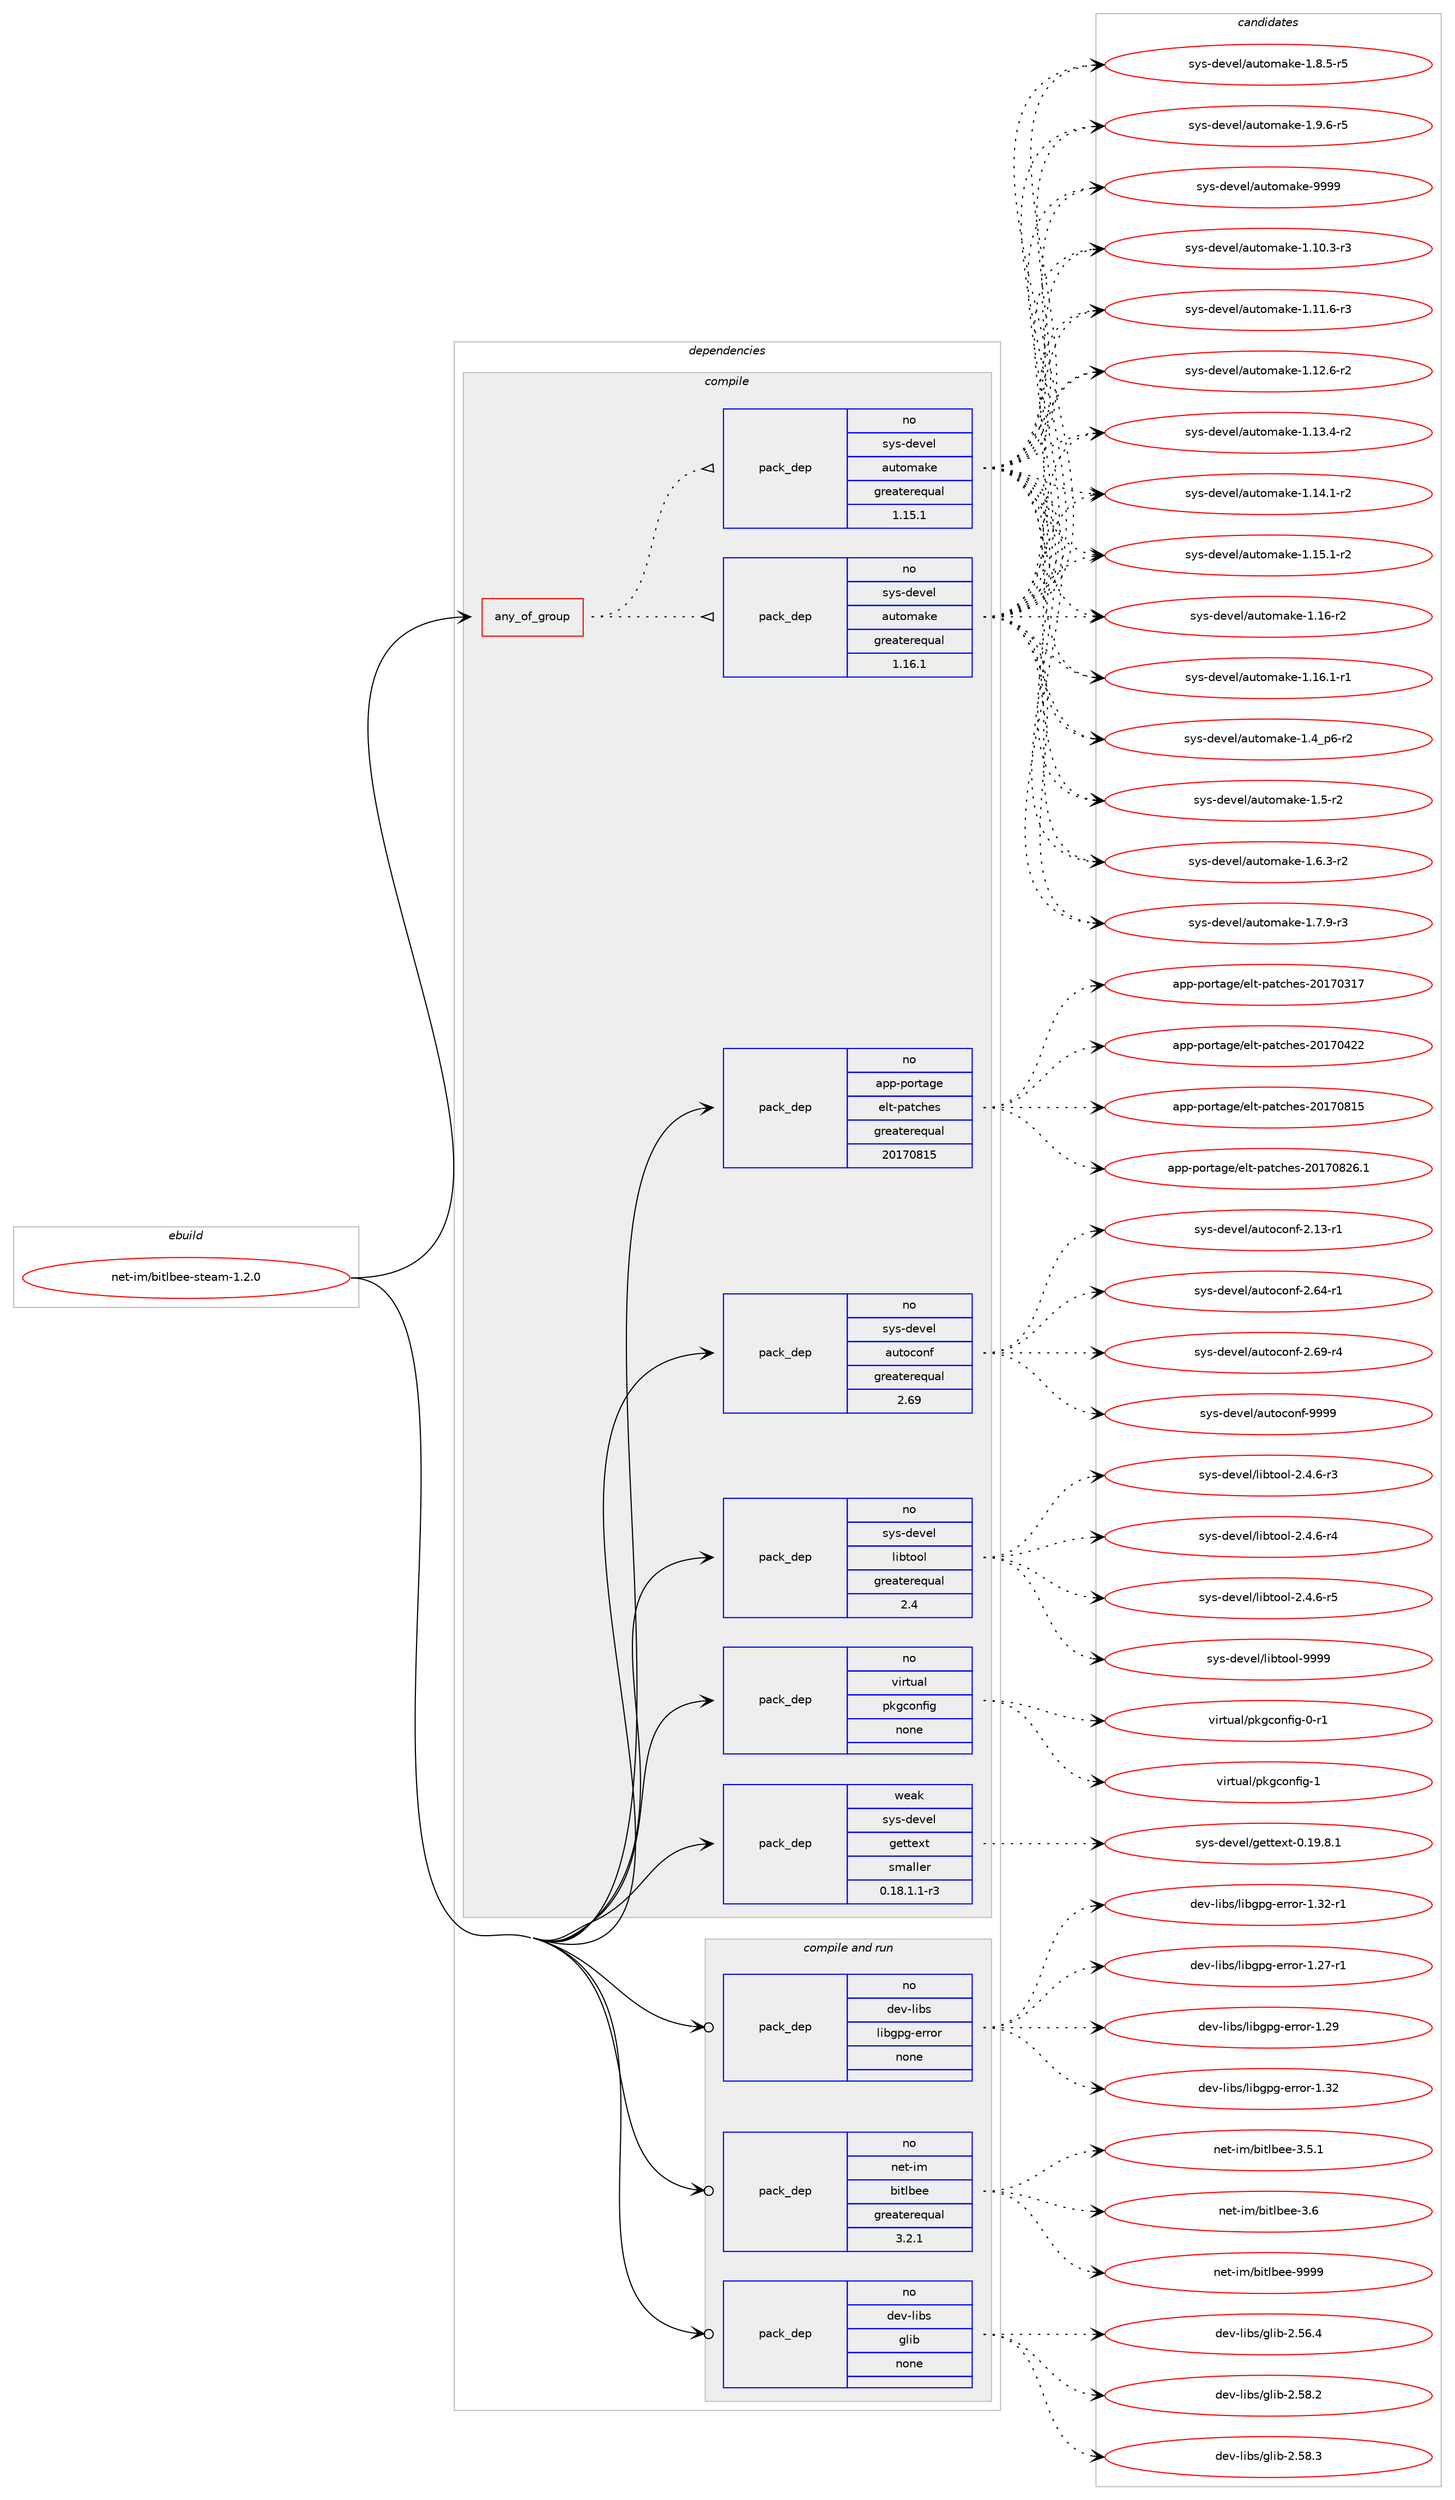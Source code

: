 digraph prolog {

# *************
# Graph options
# *************

newrank=true;
concentrate=true;
compound=true;
graph [rankdir=LR,fontname=Helvetica,fontsize=10,ranksep=1.5];#, ranksep=2.5, nodesep=0.2];
edge  [arrowhead=vee];
node  [fontname=Helvetica,fontsize=10];

# **********
# The ebuild
# **********

subgraph cluster_leftcol {
color=gray;
rank=same;
label=<<i>ebuild</i>>;
id [label="net-im/bitlbee-steam-1.2.0", color=red, width=4, href="../net-im/bitlbee-steam-1.2.0.svg"];
}

# ****************
# The dependencies
# ****************

subgraph cluster_midcol {
color=gray;
label=<<i>dependencies</i>>;
subgraph cluster_compile {
fillcolor="#eeeeee";
style=filled;
label=<<i>compile</i>>;
subgraph any26028 {
dependency1654449 [label=<<TABLE BORDER="0" CELLBORDER="1" CELLSPACING="0" CELLPADDING="4"><TR><TD CELLPADDING="10">any_of_group</TD></TR></TABLE>>, shape=none, color=red];subgraph pack1182713 {
dependency1654450 [label=<<TABLE BORDER="0" CELLBORDER="1" CELLSPACING="0" CELLPADDING="4" WIDTH="220"><TR><TD ROWSPAN="6" CELLPADDING="30">pack_dep</TD></TR><TR><TD WIDTH="110">no</TD></TR><TR><TD>sys-devel</TD></TR><TR><TD>automake</TD></TR><TR><TD>greaterequal</TD></TR><TR><TD>1.16.1</TD></TR></TABLE>>, shape=none, color=blue];
}
dependency1654449:e -> dependency1654450:w [weight=20,style="dotted",arrowhead="oinv"];
subgraph pack1182714 {
dependency1654451 [label=<<TABLE BORDER="0" CELLBORDER="1" CELLSPACING="0" CELLPADDING="4" WIDTH="220"><TR><TD ROWSPAN="6" CELLPADDING="30">pack_dep</TD></TR><TR><TD WIDTH="110">no</TD></TR><TR><TD>sys-devel</TD></TR><TR><TD>automake</TD></TR><TR><TD>greaterequal</TD></TR><TR><TD>1.15.1</TD></TR></TABLE>>, shape=none, color=blue];
}
dependency1654449:e -> dependency1654451:w [weight=20,style="dotted",arrowhead="oinv"];
}
id:e -> dependency1654449:w [weight=20,style="solid",arrowhead="vee"];
subgraph pack1182715 {
dependency1654452 [label=<<TABLE BORDER="0" CELLBORDER="1" CELLSPACING="0" CELLPADDING="4" WIDTH="220"><TR><TD ROWSPAN="6" CELLPADDING="30">pack_dep</TD></TR><TR><TD WIDTH="110">no</TD></TR><TR><TD>app-portage</TD></TR><TR><TD>elt-patches</TD></TR><TR><TD>greaterequal</TD></TR><TR><TD>20170815</TD></TR></TABLE>>, shape=none, color=blue];
}
id:e -> dependency1654452:w [weight=20,style="solid",arrowhead="vee"];
subgraph pack1182716 {
dependency1654453 [label=<<TABLE BORDER="0" CELLBORDER="1" CELLSPACING="0" CELLPADDING="4" WIDTH="220"><TR><TD ROWSPAN="6" CELLPADDING="30">pack_dep</TD></TR><TR><TD WIDTH="110">no</TD></TR><TR><TD>sys-devel</TD></TR><TR><TD>autoconf</TD></TR><TR><TD>greaterequal</TD></TR><TR><TD>2.69</TD></TR></TABLE>>, shape=none, color=blue];
}
id:e -> dependency1654453:w [weight=20,style="solid",arrowhead="vee"];
subgraph pack1182717 {
dependency1654454 [label=<<TABLE BORDER="0" CELLBORDER="1" CELLSPACING="0" CELLPADDING="4" WIDTH="220"><TR><TD ROWSPAN="6" CELLPADDING="30">pack_dep</TD></TR><TR><TD WIDTH="110">no</TD></TR><TR><TD>sys-devel</TD></TR><TR><TD>libtool</TD></TR><TR><TD>greaterequal</TD></TR><TR><TD>2.4</TD></TR></TABLE>>, shape=none, color=blue];
}
id:e -> dependency1654454:w [weight=20,style="solid",arrowhead="vee"];
subgraph pack1182718 {
dependency1654455 [label=<<TABLE BORDER="0" CELLBORDER="1" CELLSPACING="0" CELLPADDING="4" WIDTH="220"><TR><TD ROWSPAN="6" CELLPADDING="30">pack_dep</TD></TR><TR><TD WIDTH="110">no</TD></TR><TR><TD>virtual</TD></TR><TR><TD>pkgconfig</TD></TR><TR><TD>none</TD></TR><TR><TD></TD></TR></TABLE>>, shape=none, color=blue];
}
id:e -> dependency1654455:w [weight=20,style="solid",arrowhead="vee"];
subgraph pack1182719 {
dependency1654456 [label=<<TABLE BORDER="0" CELLBORDER="1" CELLSPACING="0" CELLPADDING="4" WIDTH="220"><TR><TD ROWSPAN="6" CELLPADDING="30">pack_dep</TD></TR><TR><TD WIDTH="110">weak</TD></TR><TR><TD>sys-devel</TD></TR><TR><TD>gettext</TD></TR><TR><TD>smaller</TD></TR><TR><TD>0.18.1.1-r3</TD></TR></TABLE>>, shape=none, color=blue];
}
id:e -> dependency1654456:w [weight=20,style="solid",arrowhead="vee"];
}
subgraph cluster_compileandrun {
fillcolor="#eeeeee";
style=filled;
label=<<i>compile and run</i>>;
subgraph pack1182720 {
dependency1654457 [label=<<TABLE BORDER="0" CELLBORDER="1" CELLSPACING="0" CELLPADDING="4" WIDTH="220"><TR><TD ROWSPAN="6" CELLPADDING="30">pack_dep</TD></TR><TR><TD WIDTH="110">no</TD></TR><TR><TD>dev-libs</TD></TR><TR><TD>glib</TD></TR><TR><TD>none</TD></TR><TR><TD></TD></TR></TABLE>>, shape=none, color=blue];
}
id:e -> dependency1654457:w [weight=20,style="solid",arrowhead="odotvee"];
subgraph pack1182721 {
dependency1654458 [label=<<TABLE BORDER="0" CELLBORDER="1" CELLSPACING="0" CELLPADDING="4" WIDTH="220"><TR><TD ROWSPAN="6" CELLPADDING="30">pack_dep</TD></TR><TR><TD WIDTH="110">no</TD></TR><TR><TD>dev-libs</TD></TR><TR><TD>libgpg-error</TD></TR><TR><TD>none</TD></TR><TR><TD></TD></TR></TABLE>>, shape=none, color=blue];
}
id:e -> dependency1654458:w [weight=20,style="solid",arrowhead="odotvee"];
subgraph pack1182722 {
dependency1654459 [label=<<TABLE BORDER="0" CELLBORDER="1" CELLSPACING="0" CELLPADDING="4" WIDTH="220"><TR><TD ROWSPAN="6" CELLPADDING="30">pack_dep</TD></TR><TR><TD WIDTH="110">no</TD></TR><TR><TD>net-im</TD></TR><TR><TD>bitlbee</TD></TR><TR><TD>greaterequal</TD></TR><TR><TD>3.2.1</TD></TR></TABLE>>, shape=none, color=blue];
}
id:e -> dependency1654459:w [weight=20,style="solid",arrowhead="odotvee"];
}
subgraph cluster_run {
fillcolor="#eeeeee";
style=filled;
label=<<i>run</i>>;
}
}

# **************
# The candidates
# **************

subgraph cluster_choices {
rank=same;
color=gray;
label=<<i>candidates</i>>;

subgraph choice1182713 {
color=black;
nodesep=1;
choice11512111545100101118101108479711711611110997107101454946494846514511451 [label="sys-devel/automake-1.10.3-r3", color=red, width=4,href="../sys-devel/automake-1.10.3-r3.svg"];
choice11512111545100101118101108479711711611110997107101454946494946544511451 [label="sys-devel/automake-1.11.6-r3", color=red, width=4,href="../sys-devel/automake-1.11.6-r3.svg"];
choice11512111545100101118101108479711711611110997107101454946495046544511450 [label="sys-devel/automake-1.12.6-r2", color=red, width=4,href="../sys-devel/automake-1.12.6-r2.svg"];
choice11512111545100101118101108479711711611110997107101454946495146524511450 [label="sys-devel/automake-1.13.4-r2", color=red, width=4,href="../sys-devel/automake-1.13.4-r2.svg"];
choice11512111545100101118101108479711711611110997107101454946495246494511450 [label="sys-devel/automake-1.14.1-r2", color=red, width=4,href="../sys-devel/automake-1.14.1-r2.svg"];
choice11512111545100101118101108479711711611110997107101454946495346494511450 [label="sys-devel/automake-1.15.1-r2", color=red, width=4,href="../sys-devel/automake-1.15.1-r2.svg"];
choice1151211154510010111810110847971171161111099710710145494649544511450 [label="sys-devel/automake-1.16-r2", color=red, width=4,href="../sys-devel/automake-1.16-r2.svg"];
choice11512111545100101118101108479711711611110997107101454946495446494511449 [label="sys-devel/automake-1.16.1-r1", color=red, width=4,href="../sys-devel/automake-1.16.1-r1.svg"];
choice115121115451001011181011084797117116111109971071014549465295112544511450 [label="sys-devel/automake-1.4_p6-r2", color=red, width=4,href="../sys-devel/automake-1.4_p6-r2.svg"];
choice11512111545100101118101108479711711611110997107101454946534511450 [label="sys-devel/automake-1.5-r2", color=red, width=4,href="../sys-devel/automake-1.5-r2.svg"];
choice115121115451001011181011084797117116111109971071014549465446514511450 [label="sys-devel/automake-1.6.3-r2", color=red, width=4,href="../sys-devel/automake-1.6.3-r2.svg"];
choice115121115451001011181011084797117116111109971071014549465546574511451 [label="sys-devel/automake-1.7.9-r3", color=red, width=4,href="../sys-devel/automake-1.7.9-r3.svg"];
choice115121115451001011181011084797117116111109971071014549465646534511453 [label="sys-devel/automake-1.8.5-r5", color=red, width=4,href="../sys-devel/automake-1.8.5-r5.svg"];
choice115121115451001011181011084797117116111109971071014549465746544511453 [label="sys-devel/automake-1.9.6-r5", color=red, width=4,href="../sys-devel/automake-1.9.6-r5.svg"];
choice115121115451001011181011084797117116111109971071014557575757 [label="sys-devel/automake-9999", color=red, width=4,href="../sys-devel/automake-9999.svg"];
dependency1654450:e -> choice11512111545100101118101108479711711611110997107101454946494846514511451:w [style=dotted,weight="100"];
dependency1654450:e -> choice11512111545100101118101108479711711611110997107101454946494946544511451:w [style=dotted,weight="100"];
dependency1654450:e -> choice11512111545100101118101108479711711611110997107101454946495046544511450:w [style=dotted,weight="100"];
dependency1654450:e -> choice11512111545100101118101108479711711611110997107101454946495146524511450:w [style=dotted,weight="100"];
dependency1654450:e -> choice11512111545100101118101108479711711611110997107101454946495246494511450:w [style=dotted,weight="100"];
dependency1654450:e -> choice11512111545100101118101108479711711611110997107101454946495346494511450:w [style=dotted,weight="100"];
dependency1654450:e -> choice1151211154510010111810110847971171161111099710710145494649544511450:w [style=dotted,weight="100"];
dependency1654450:e -> choice11512111545100101118101108479711711611110997107101454946495446494511449:w [style=dotted,weight="100"];
dependency1654450:e -> choice115121115451001011181011084797117116111109971071014549465295112544511450:w [style=dotted,weight="100"];
dependency1654450:e -> choice11512111545100101118101108479711711611110997107101454946534511450:w [style=dotted,weight="100"];
dependency1654450:e -> choice115121115451001011181011084797117116111109971071014549465446514511450:w [style=dotted,weight="100"];
dependency1654450:e -> choice115121115451001011181011084797117116111109971071014549465546574511451:w [style=dotted,weight="100"];
dependency1654450:e -> choice115121115451001011181011084797117116111109971071014549465646534511453:w [style=dotted,weight="100"];
dependency1654450:e -> choice115121115451001011181011084797117116111109971071014549465746544511453:w [style=dotted,weight="100"];
dependency1654450:e -> choice115121115451001011181011084797117116111109971071014557575757:w [style=dotted,weight="100"];
}
subgraph choice1182714 {
color=black;
nodesep=1;
choice11512111545100101118101108479711711611110997107101454946494846514511451 [label="sys-devel/automake-1.10.3-r3", color=red, width=4,href="../sys-devel/automake-1.10.3-r3.svg"];
choice11512111545100101118101108479711711611110997107101454946494946544511451 [label="sys-devel/automake-1.11.6-r3", color=red, width=4,href="../sys-devel/automake-1.11.6-r3.svg"];
choice11512111545100101118101108479711711611110997107101454946495046544511450 [label="sys-devel/automake-1.12.6-r2", color=red, width=4,href="../sys-devel/automake-1.12.6-r2.svg"];
choice11512111545100101118101108479711711611110997107101454946495146524511450 [label="sys-devel/automake-1.13.4-r2", color=red, width=4,href="../sys-devel/automake-1.13.4-r2.svg"];
choice11512111545100101118101108479711711611110997107101454946495246494511450 [label="sys-devel/automake-1.14.1-r2", color=red, width=4,href="../sys-devel/automake-1.14.1-r2.svg"];
choice11512111545100101118101108479711711611110997107101454946495346494511450 [label="sys-devel/automake-1.15.1-r2", color=red, width=4,href="../sys-devel/automake-1.15.1-r2.svg"];
choice1151211154510010111810110847971171161111099710710145494649544511450 [label="sys-devel/automake-1.16-r2", color=red, width=4,href="../sys-devel/automake-1.16-r2.svg"];
choice11512111545100101118101108479711711611110997107101454946495446494511449 [label="sys-devel/automake-1.16.1-r1", color=red, width=4,href="../sys-devel/automake-1.16.1-r1.svg"];
choice115121115451001011181011084797117116111109971071014549465295112544511450 [label="sys-devel/automake-1.4_p6-r2", color=red, width=4,href="../sys-devel/automake-1.4_p6-r2.svg"];
choice11512111545100101118101108479711711611110997107101454946534511450 [label="sys-devel/automake-1.5-r2", color=red, width=4,href="../sys-devel/automake-1.5-r2.svg"];
choice115121115451001011181011084797117116111109971071014549465446514511450 [label="sys-devel/automake-1.6.3-r2", color=red, width=4,href="../sys-devel/automake-1.6.3-r2.svg"];
choice115121115451001011181011084797117116111109971071014549465546574511451 [label="sys-devel/automake-1.7.9-r3", color=red, width=4,href="../sys-devel/automake-1.7.9-r3.svg"];
choice115121115451001011181011084797117116111109971071014549465646534511453 [label="sys-devel/automake-1.8.5-r5", color=red, width=4,href="../sys-devel/automake-1.8.5-r5.svg"];
choice115121115451001011181011084797117116111109971071014549465746544511453 [label="sys-devel/automake-1.9.6-r5", color=red, width=4,href="../sys-devel/automake-1.9.6-r5.svg"];
choice115121115451001011181011084797117116111109971071014557575757 [label="sys-devel/automake-9999", color=red, width=4,href="../sys-devel/automake-9999.svg"];
dependency1654451:e -> choice11512111545100101118101108479711711611110997107101454946494846514511451:w [style=dotted,weight="100"];
dependency1654451:e -> choice11512111545100101118101108479711711611110997107101454946494946544511451:w [style=dotted,weight="100"];
dependency1654451:e -> choice11512111545100101118101108479711711611110997107101454946495046544511450:w [style=dotted,weight="100"];
dependency1654451:e -> choice11512111545100101118101108479711711611110997107101454946495146524511450:w [style=dotted,weight="100"];
dependency1654451:e -> choice11512111545100101118101108479711711611110997107101454946495246494511450:w [style=dotted,weight="100"];
dependency1654451:e -> choice11512111545100101118101108479711711611110997107101454946495346494511450:w [style=dotted,weight="100"];
dependency1654451:e -> choice1151211154510010111810110847971171161111099710710145494649544511450:w [style=dotted,weight="100"];
dependency1654451:e -> choice11512111545100101118101108479711711611110997107101454946495446494511449:w [style=dotted,weight="100"];
dependency1654451:e -> choice115121115451001011181011084797117116111109971071014549465295112544511450:w [style=dotted,weight="100"];
dependency1654451:e -> choice11512111545100101118101108479711711611110997107101454946534511450:w [style=dotted,weight="100"];
dependency1654451:e -> choice115121115451001011181011084797117116111109971071014549465446514511450:w [style=dotted,weight="100"];
dependency1654451:e -> choice115121115451001011181011084797117116111109971071014549465546574511451:w [style=dotted,weight="100"];
dependency1654451:e -> choice115121115451001011181011084797117116111109971071014549465646534511453:w [style=dotted,weight="100"];
dependency1654451:e -> choice115121115451001011181011084797117116111109971071014549465746544511453:w [style=dotted,weight="100"];
dependency1654451:e -> choice115121115451001011181011084797117116111109971071014557575757:w [style=dotted,weight="100"];
}
subgraph choice1182715 {
color=black;
nodesep=1;
choice97112112451121111141169710310147101108116451129711699104101115455048495548514955 [label="app-portage/elt-patches-20170317", color=red, width=4,href="../app-portage/elt-patches-20170317.svg"];
choice97112112451121111141169710310147101108116451129711699104101115455048495548525050 [label="app-portage/elt-patches-20170422", color=red, width=4,href="../app-portage/elt-patches-20170422.svg"];
choice97112112451121111141169710310147101108116451129711699104101115455048495548564953 [label="app-portage/elt-patches-20170815", color=red, width=4,href="../app-portage/elt-patches-20170815.svg"];
choice971121124511211111411697103101471011081164511297116991041011154550484955485650544649 [label="app-portage/elt-patches-20170826.1", color=red, width=4,href="../app-portage/elt-patches-20170826.1.svg"];
dependency1654452:e -> choice97112112451121111141169710310147101108116451129711699104101115455048495548514955:w [style=dotted,weight="100"];
dependency1654452:e -> choice97112112451121111141169710310147101108116451129711699104101115455048495548525050:w [style=dotted,weight="100"];
dependency1654452:e -> choice97112112451121111141169710310147101108116451129711699104101115455048495548564953:w [style=dotted,weight="100"];
dependency1654452:e -> choice971121124511211111411697103101471011081164511297116991041011154550484955485650544649:w [style=dotted,weight="100"];
}
subgraph choice1182716 {
color=black;
nodesep=1;
choice1151211154510010111810110847971171161119911111010245504649514511449 [label="sys-devel/autoconf-2.13-r1", color=red, width=4,href="../sys-devel/autoconf-2.13-r1.svg"];
choice1151211154510010111810110847971171161119911111010245504654524511449 [label="sys-devel/autoconf-2.64-r1", color=red, width=4,href="../sys-devel/autoconf-2.64-r1.svg"];
choice1151211154510010111810110847971171161119911111010245504654574511452 [label="sys-devel/autoconf-2.69-r4", color=red, width=4,href="../sys-devel/autoconf-2.69-r4.svg"];
choice115121115451001011181011084797117116111991111101024557575757 [label="sys-devel/autoconf-9999", color=red, width=4,href="../sys-devel/autoconf-9999.svg"];
dependency1654453:e -> choice1151211154510010111810110847971171161119911111010245504649514511449:w [style=dotted,weight="100"];
dependency1654453:e -> choice1151211154510010111810110847971171161119911111010245504654524511449:w [style=dotted,weight="100"];
dependency1654453:e -> choice1151211154510010111810110847971171161119911111010245504654574511452:w [style=dotted,weight="100"];
dependency1654453:e -> choice115121115451001011181011084797117116111991111101024557575757:w [style=dotted,weight="100"];
}
subgraph choice1182717 {
color=black;
nodesep=1;
choice1151211154510010111810110847108105981161111111084550465246544511451 [label="sys-devel/libtool-2.4.6-r3", color=red, width=4,href="../sys-devel/libtool-2.4.6-r3.svg"];
choice1151211154510010111810110847108105981161111111084550465246544511452 [label="sys-devel/libtool-2.4.6-r4", color=red, width=4,href="../sys-devel/libtool-2.4.6-r4.svg"];
choice1151211154510010111810110847108105981161111111084550465246544511453 [label="sys-devel/libtool-2.4.6-r5", color=red, width=4,href="../sys-devel/libtool-2.4.6-r5.svg"];
choice1151211154510010111810110847108105981161111111084557575757 [label="sys-devel/libtool-9999", color=red, width=4,href="../sys-devel/libtool-9999.svg"];
dependency1654454:e -> choice1151211154510010111810110847108105981161111111084550465246544511451:w [style=dotted,weight="100"];
dependency1654454:e -> choice1151211154510010111810110847108105981161111111084550465246544511452:w [style=dotted,weight="100"];
dependency1654454:e -> choice1151211154510010111810110847108105981161111111084550465246544511453:w [style=dotted,weight="100"];
dependency1654454:e -> choice1151211154510010111810110847108105981161111111084557575757:w [style=dotted,weight="100"];
}
subgraph choice1182718 {
color=black;
nodesep=1;
choice11810511411611797108471121071039911111010210510345484511449 [label="virtual/pkgconfig-0-r1", color=red, width=4,href="../virtual/pkgconfig-0-r1.svg"];
choice1181051141161179710847112107103991111101021051034549 [label="virtual/pkgconfig-1", color=red, width=4,href="../virtual/pkgconfig-1.svg"];
dependency1654455:e -> choice11810511411611797108471121071039911111010210510345484511449:w [style=dotted,weight="100"];
dependency1654455:e -> choice1181051141161179710847112107103991111101021051034549:w [style=dotted,weight="100"];
}
subgraph choice1182719 {
color=black;
nodesep=1;
choice1151211154510010111810110847103101116116101120116454846495746564649 [label="sys-devel/gettext-0.19.8.1", color=red, width=4,href="../sys-devel/gettext-0.19.8.1.svg"];
dependency1654456:e -> choice1151211154510010111810110847103101116116101120116454846495746564649:w [style=dotted,weight="100"];
}
subgraph choice1182720 {
color=black;
nodesep=1;
choice1001011184510810598115471031081059845504653544652 [label="dev-libs/glib-2.56.4", color=red, width=4,href="../dev-libs/glib-2.56.4.svg"];
choice1001011184510810598115471031081059845504653564650 [label="dev-libs/glib-2.58.2", color=red, width=4,href="../dev-libs/glib-2.58.2.svg"];
choice1001011184510810598115471031081059845504653564651 [label="dev-libs/glib-2.58.3", color=red, width=4,href="../dev-libs/glib-2.58.3.svg"];
dependency1654457:e -> choice1001011184510810598115471031081059845504653544652:w [style=dotted,weight="100"];
dependency1654457:e -> choice1001011184510810598115471031081059845504653564650:w [style=dotted,weight="100"];
dependency1654457:e -> choice1001011184510810598115471031081059845504653564651:w [style=dotted,weight="100"];
}
subgraph choice1182721 {
color=black;
nodesep=1;
choice100101118451081059811547108105981031121034510111411411111445494650554511449 [label="dev-libs/libgpg-error-1.27-r1", color=red, width=4,href="../dev-libs/libgpg-error-1.27-r1.svg"];
choice10010111845108105981154710810598103112103451011141141111144549465057 [label="dev-libs/libgpg-error-1.29", color=red, width=4,href="../dev-libs/libgpg-error-1.29.svg"];
choice10010111845108105981154710810598103112103451011141141111144549465150 [label="dev-libs/libgpg-error-1.32", color=red, width=4,href="../dev-libs/libgpg-error-1.32.svg"];
choice100101118451081059811547108105981031121034510111411411111445494651504511449 [label="dev-libs/libgpg-error-1.32-r1", color=red, width=4,href="../dev-libs/libgpg-error-1.32-r1.svg"];
dependency1654458:e -> choice100101118451081059811547108105981031121034510111411411111445494650554511449:w [style=dotted,weight="100"];
dependency1654458:e -> choice10010111845108105981154710810598103112103451011141141111144549465057:w [style=dotted,weight="100"];
dependency1654458:e -> choice10010111845108105981154710810598103112103451011141141111144549465150:w [style=dotted,weight="100"];
dependency1654458:e -> choice100101118451081059811547108105981031121034510111411411111445494651504511449:w [style=dotted,weight="100"];
}
subgraph choice1182722 {
color=black;
nodesep=1;
choice11010111645105109479810511610898101101455146534649 [label="net-im/bitlbee-3.5.1", color=red, width=4,href="../net-im/bitlbee-3.5.1.svg"];
choice1101011164510510947981051161089810110145514654 [label="net-im/bitlbee-3.6", color=red, width=4,href="../net-im/bitlbee-3.6.svg"];
choice110101116451051094798105116108981011014557575757 [label="net-im/bitlbee-9999", color=red, width=4,href="../net-im/bitlbee-9999.svg"];
dependency1654459:e -> choice11010111645105109479810511610898101101455146534649:w [style=dotted,weight="100"];
dependency1654459:e -> choice1101011164510510947981051161089810110145514654:w [style=dotted,weight="100"];
dependency1654459:e -> choice110101116451051094798105116108981011014557575757:w [style=dotted,weight="100"];
}
}

}
